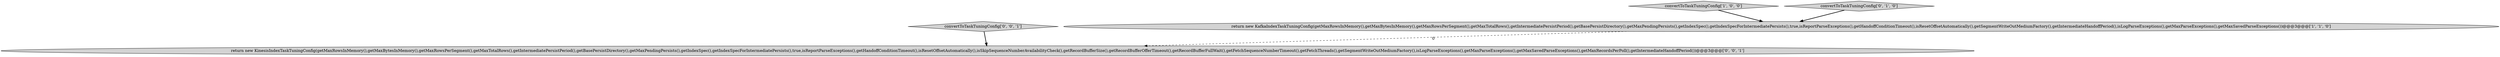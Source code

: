 digraph {
3 [style = filled, label = "return new KinesisIndexTaskTuningConfig(getMaxRowsInMemory(),getMaxBytesInMemory(),getMaxRowsPerSegment(),getMaxTotalRows(),getIntermediatePersistPeriod(),getBasePersistDirectory(),getMaxPendingPersists(),getIndexSpec(),getIndexSpecForIntermediatePersists(),true,isReportParseExceptions(),getHandoffConditionTimeout(),isResetOffsetAutomatically(),isSkipSequenceNumberAvailabilityCheck(),getRecordBufferSize(),getRecordBufferOfferTimeout(),getRecordBufferFullWait(),getFetchSequenceNumberTimeout(),getFetchThreads(),getSegmentWriteOutMediumFactory(),isLogParseExceptions(),getMaxParseExceptions(),getMaxSavedParseExceptions(),getMaxRecordsPerPoll(),getIntermediateHandoffPeriod())@@@3@@@['0', '0', '1']", fillcolor = lightgray, shape = ellipse image = "AAA0AAABBB3BBB"];
0 [style = filled, label = "convertToTaskTuningConfig['1', '0', '0']", fillcolor = lightgray, shape = diamond image = "AAA0AAABBB1BBB"];
4 [style = filled, label = "convertToTaskTuningConfig['0', '0', '1']", fillcolor = lightgray, shape = diamond image = "AAA0AAABBB3BBB"];
2 [style = filled, label = "convertToTaskTuningConfig['0', '1', '0']", fillcolor = lightgray, shape = diamond image = "AAA0AAABBB2BBB"];
1 [style = filled, label = "return new KafkaIndexTaskTuningConfig(getMaxRowsInMemory(),getMaxBytesInMemory(),getMaxRowsPerSegment(),getMaxTotalRows(),getIntermediatePersistPeriod(),getBasePersistDirectory(),getMaxPendingPersists(),getIndexSpec(),getIndexSpecForIntermediatePersists(),true,isReportParseExceptions(),getHandoffConditionTimeout(),isResetOffsetAutomatically(),getSegmentWriteOutMediumFactory(),getIntermediateHandoffPeriod(),isLogParseExceptions(),getMaxParseExceptions(),getMaxSavedParseExceptions())@@@3@@@['1', '1', '0']", fillcolor = lightgray, shape = ellipse image = "AAA0AAABBB1BBB"];
1->3 [style = dashed, label="0"];
4->3 [style = bold, label=""];
2->1 [style = bold, label=""];
0->1 [style = bold, label=""];
}
